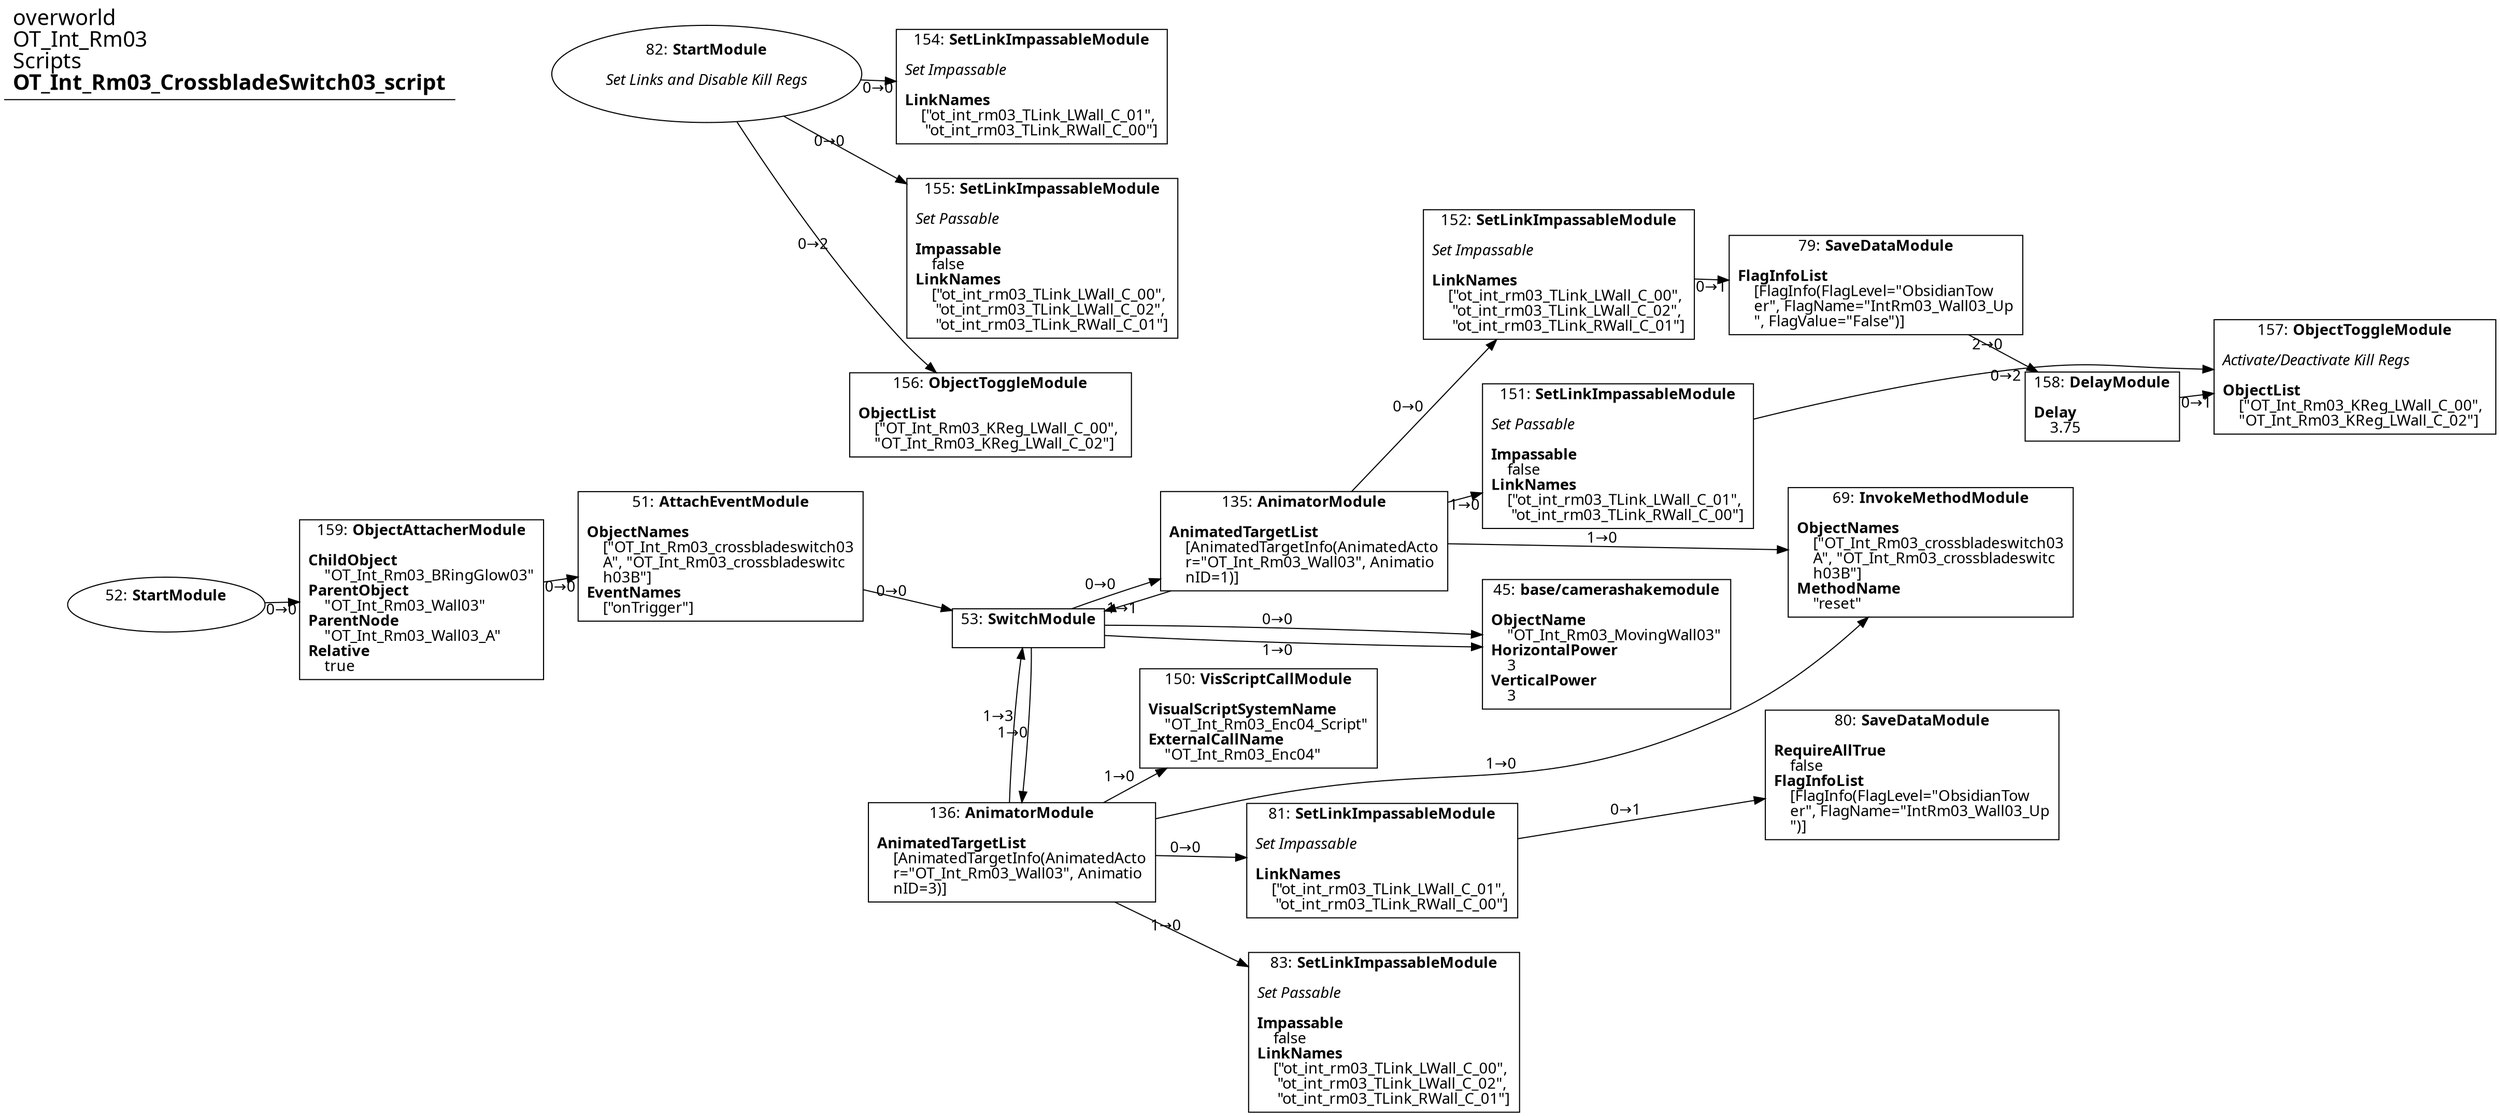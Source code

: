 digraph {
    layout = fdp;
    overlap = prism;
    sep = "+16";
    splines = spline;

    node [ shape = box ];

    graph [ fontname = "Segoe UI" ];
    node [ fontname = "Segoe UI" ];
    edge [ fontname = "Segoe UI" ];

    45 [ label = <45: <b>base/camerashakemodule</b><br/><br/><b>ObjectName</b><br align="left"/>    &quot;OT_Int_Rm03_MovingWall03&quot;<br align="left"/><b>HorizontalPower</b><br align="left"/>    3<br align="left"/><b>VerticalPower</b><br align="left"/>    3<br align="left"/>> ];
    45 [ pos = "0.708,-3.7460003!" ];

    51 [ label = <51: <b>AttachEventModule</b><br/><br/><b>ObjectNames</b><br align="left"/>    [&quot;OT_Int_Rm03_crossbladeswitch03<br align="left"/>    A&quot;, &quot;OT_Int_Rm03_crossbladeswitc<br align="left"/>    h03B&quot;]<br align="left"/><b>EventNames</b><br align="left"/>    [&quot;onTrigger&quot;]<br align="left"/>> ];
    51 [ pos = "0.102000006,-3.7380002!" ];
    51 -> 53 [ label = "0→0" ];

    52 [ label = <52: <b>StartModule</b><br/><br/>> ];
    52 [ shape = oval ]
    52 [ pos = "-0.367,-3.7380002!" ];
    52 -> 159 [ label = "0→0" ];

    53 [ label = <53: <b>SwitchModule</b><br/><br/>> ];
    53 [ pos = "0.39900002,-3.7380002!" ];
    53 -> 45 [ label = "0→0" ];
    53 -> 45 [ label = "1→0" ];
    53 -> 135 [ label = "0→0" ];
    53 -> 136 [ label = "1→0" ];

    69 [ label = <69: <b>InvokeMethodModule</b><br/><br/><b>ObjectNames</b><br align="left"/>    [&quot;OT_Int_Rm03_crossbladeswitch03<br align="left"/>    A&quot;, &quot;OT_Int_Rm03_crossbladeswitc<br align="left"/>    h03B&quot;]<br align="left"/><b>MethodName</b><br align="left"/>    &quot;reset&quot;<br align="left"/>> ];
    69 [ pos = "1.0120001,-3.719!" ];

    79 [ label = <79: <b>SaveDataModule</b><br/><br/><b>FlagInfoList</b><br align="left"/>    [FlagInfo(FlagLevel=&quot;ObsidianTow<br align="left"/>    er&quot;, FlagName=&quot;IntRm03_Wall03_Up<br align="left"/>    &quot;, FlagValue=&quot;False&quot;)]<br align="left"/>> ];
    79 [ pos = "1.0070001,-3.4810002!" ];
    79 -> 158 [ label = "2→0" ];

    80 [ label = <80: <b>SaveDataModule</b><br/><br/><b>RequireAllTrue</b><br align="left"/>    false<br align="left"/><b>FlagInfoList</b><br align="left"/>    [FlagInfo(FlagLevel=&quot;ObsidianTow<br align="left"/>    er&quot;, FlagName=&quot;IntRm03_Wall03_Up<br align="left"/>    &quot;)]<br align="left"/>> ];
    80 [ pos = "1.0170001,-3.9610002!" ];

    81 [ label = <81: <b>SetLinkImpassableModule</b><br/><br/><i>Set Impassable<br align="left"/></i><br align="left"/><b>LinkNames</b><br align="left"/>    [&quot;ot_int_rm03_TLink_LWall_C_01&quot;,<br align="left"/>     &quot;ot_int_rm03_TLink_RWall_C_00&quot;]<br align="left"/>> ];
    81 [ pos = "0.711,-3.9840002!" ];
    81 -> 80 [ label = "0→1" ];

    82 [ label = <82: <b>StartModule</b><br/><br/><i>Set Links and Disable Kill Regs<br align="left"/></i><br align="left"/>> ];
    82 [ shape = oval ]
    82 [ pos = "-0.156,-3.0790002!" ];
    82 -> 154 [ label = "0→0" ];
    82 -> 155 [ label = "0→0" ];
    82 -> 156 [ label = "0→2" ];

    83 [ label = <83: <b>SetLinkImpassableModule</b><br/><br/><i>Set Passable<br align="left"/></i><br align="left"/><b>Impassable</b><br align="left"/>    false<br align="left"/><b>LinkNames</b><br align="left"/>    [&quot;ot_int_rm03_TLink_LWall_C_00&quot;,<br align="left"/>     &quot;ot_int_rm03_TLink_LWall_C_02&quot;,<br align="left"/>     &quot;ot_int_rm03_TLink_RWall_C_01&quot;]<br align="left"/>> ];
    83 [ pos = "0.711,-4.0730004!" ];

    135 [ label = <135: <b>AnimatorModule</b><br/><br/><b>AnimatedTargetList</b><br align="left"/>    [AnimatedTargetInfo(AnimatedActo<br align="left"/>    r=&quot;OT_Int_Rm03_Wall03&quot;, Animatio<br align="left"/>    nID=1)]<br align="left"/>> ];
    135 [ pos = "0.39800003,-3.5040002!" ];
    135 -> 69 [ label = "1→0" ];
    135 -> 53 [ label = "1→1" ];
    135 -> 152 [ label = "0→0" ];
    135 -> 151 [ label = "1→0" ];

    136 [ label = <136: <b>AnimatorModule</b><br/><br/><b>AnimatedTargetList</b><br align="left"/>    [AnimatedTargetInfo(AnimatedActo<br align="left"/>    r=&quot;OT_Int_Rm03_Wall03&quot;, Animatio<br align="left"/>    nID=3)]<br align="left"/>> ];
    136 [ pos = "0.39600003,-3.9840002!" ];
    136 -> 69 [ label = "1→0" ];
    136 -> 53 [ label = "1→3" ];
    136 -> 150 [ label = "1→0" ];
    136 -> 81 [ label = "0→0" ];
    136 -> 83 [ label = "1→0" ];

    150 [ label = <150: <b>VisScriptCallModule</b><br/><br/><b>VisualScriptSystemName</b><br align="left"/>    &quot;OT_Int_Rm03_Enc04_Script&quot;<br align="left"/><b>ExternalCallName</b><br align="left"/>    &quot;OT_Int_Rm03_Enc04&quot;<br align="left"/>> ];
    150 [ pos = "0.60400003,-3.851!" ];

    151 [ label = <151: <b>SetLinkImpassableModule</b><br/><br/><i>Set Passable<br align="left"/></i><br align="left"/><b>Impassable</b><br align="left"/>    false<br align="left"/><b>LinkNames</b><br align="left"/>    [&quot;ot_int_rm03_TLink_LWall_C_01&quot;,<br align="left"/>     &quot;ot_int_rm03_TLink_RWall_C_00&quot;]<br align="left"/>> ];
    151 [ pos = "0.703,-3.5870001!" ];
    151 -> 157 [ label = "0→2" ];

    152 [ label = <152: <b>SetLinkImpassableModule</b><br/><br/><i>Set Impassable<br align="left"/></i><br align="left"/><b>LinkNames</b><br align="left"/>    [&quot;ot_int_rm03_TLink_LWall_C_00&quot;,<br align="left"/>     &quot;ot_int_rm03_TLink_LWall_C_02&quot;,<br align="left"/>     &quot;ot_int_rm03_TLink_RWall_C_01&quot;]<br align="left"/>> ];
    152 [ pos = "0.70100003,-3.5040002!" ];
    152 -> 79 [ label = "0→1" ];

    154 [ label = <154: <b>SetLinkImpassableModule</b><br/><br/><i>Set Impassable<br align="left"/></i><br align="left"/><b>LinkNames</b><br align="left"/>    [&quot;ot_int_rm03_TLink_LWall_C_01&quot;,<br align="left"/>     &quot;ot_int_rm03_TLink_RWall_C_00&quot;]<br align="left"/>> ];
    154 [ pos = "0.07300001,-3.0790002!" ];

    155 [ label = <155: <b>SetLinkImpassableModule</b><br/><br/><i>Set Passable<br align="left"/></i><br align="left"/><b>Impassable</b><br align="left"/>    false<br align="left"/><b>LinkNames</b><br align="left"/>    [&quot;ot_int_rm03_TLink_LWall_C_00&quot;,<br align="left"/>     &quot;ot_int_rm03_TLink_LWall_C_02&quot;,<br align="left"/>     &quot;ot_int_rm03_TLink_RWall_C_01&quot;]<br align="left"/>> ];
    155 [ pos = "0.07300001,-3.1680002!" ];

    156 [ label = <156: <b>ObjectToggleModule</b><br/><br/><b>ObjectList</b><br align="left"/>    [&quot;OT_Int_Rm03_KReg_LWall_C_00&quot;, <br align="left"/>    &quot;OT_Int_Rm03_KReg_LWall_C_02&quot;]<br align="left"/>> ];
    156 [ pos = "0.074,-3.2410002!" ];

    157 [ label = <157: <b>ObjectToggleModule</b><br/><br/><i>Activate/Deactivate Kill Regs<br align="left"/></i><br align="left"/><b>ObjectList</b><br align="left"/>    [&quot;OT_Int_Rm03_KReg_LWall_C_00&quot;, <br align="left"/>    &quot;OT_Int_Rm03_KReg_LWall_C_02&quot;]<br align="left"/>> ];
    157 [ pos = "1.521,-3.5270002!" ];

    158 [ label = <158: <b>DelayModule</b><br/><br/><b>Delay</b><br align="left"/>    3.75<br align="left"/>> ];
    158 [ pos = "1.279,-3.5500002!" ];
    158 -> 157 [ label = "0→1" ];

    159 [ label = <159: <b>ObjectAttacherModule</b><br/><br/><b>ChildObject</b><br align="left"/>    &quot;OT_Int_Rm03_BRingGlow03&quot;<br align="left"/><b>ParentObject</b><br align="left"/>    &quot;OT_Int_Rm03_Wall03&quot;<br align="left"/><b>ParentNode</b><br align="left"/>    &quot;OT_Int_Rm03_Wall03_A&quot;<br align="left"/><b>Relative</b><br align="left"/>    true<br align="left"/>> ];
    159 [ pos = "-0.135,-3.7380002!" ];
    159 -> 51 [ label = "0→0" ];

    title [ pos = "-0.36800003,-3.078!" ];
    title [ shape = underline ];
    title [ label = <<font point-size="20">overworld<br align="left"/>OT_Int_Rm03<br align="left"/>Scripts<br align="left"/><b>OT_Int_Rm03_CrossbladeSwitch03_script</b><br align="left"/></font>> ];
}
